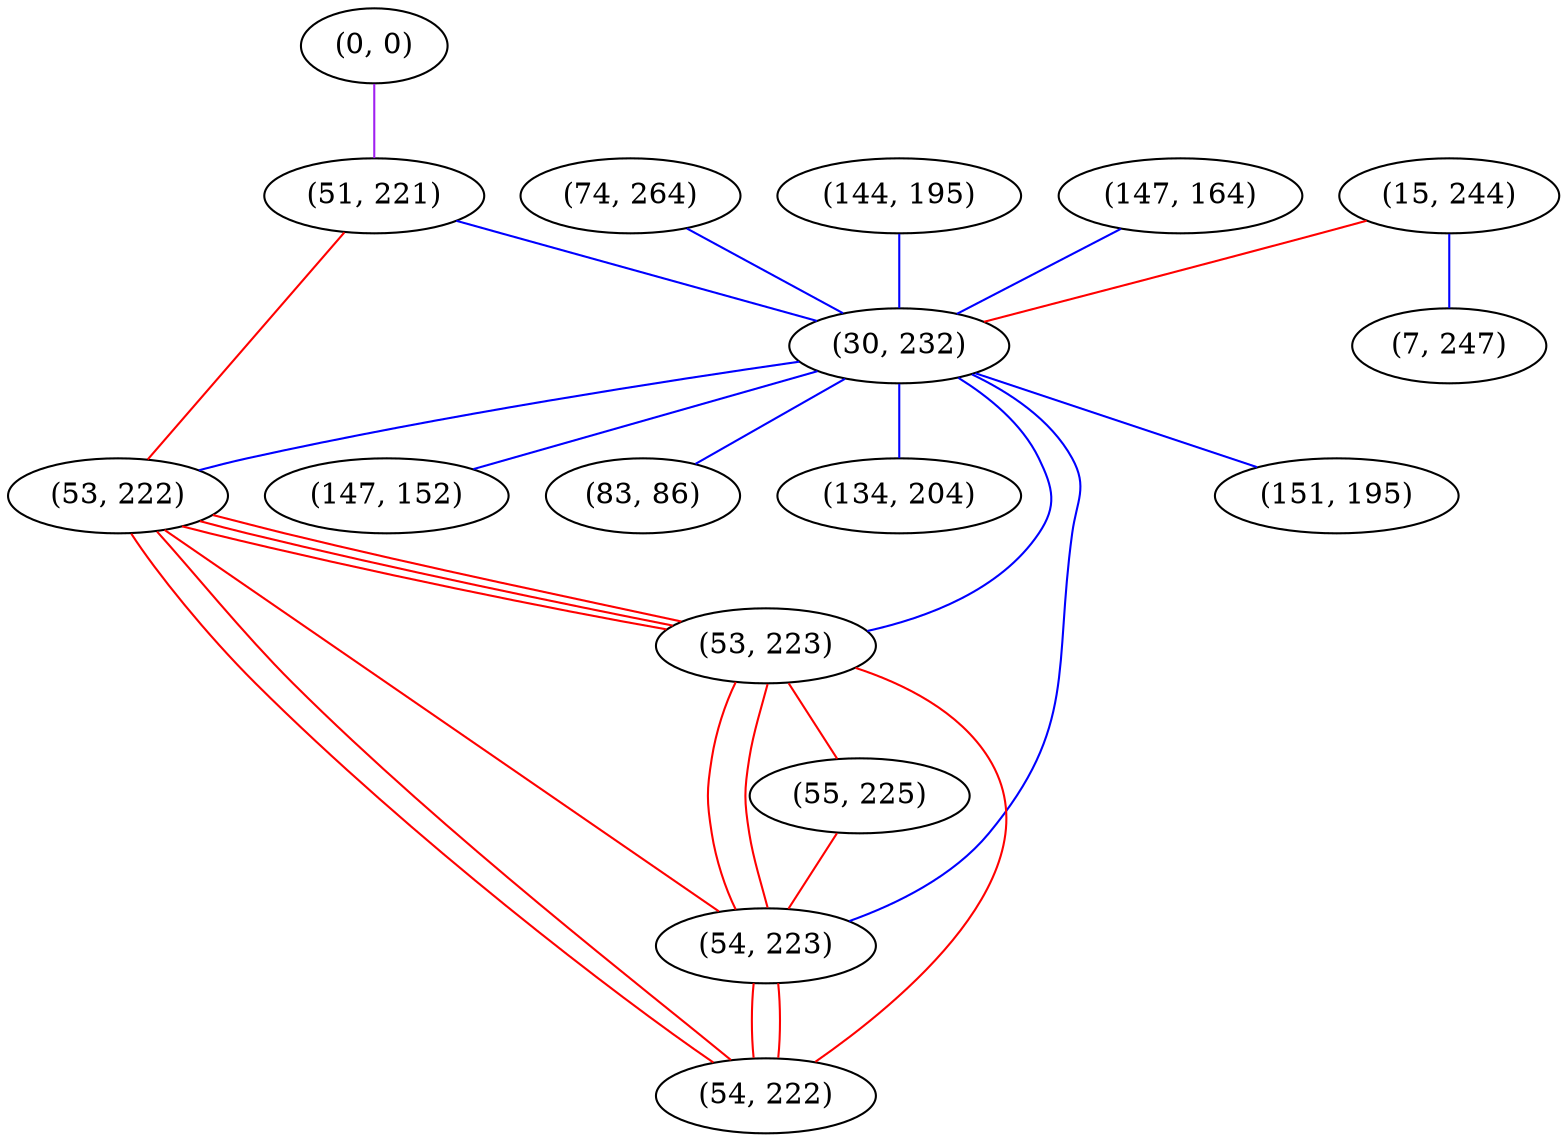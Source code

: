 graph "" {
"(74, 264)";
"(0, 0)";
"(51, 221)";
"(15, 244)";
"(144, 195)";
"(147, 164)";
"(30, 232)";
"(53, 222)";
"(151, 195)";
"(53, 223)";
"(147, 152)";
"(83, 86)";
"(55, 225)";
"(134, 204)";
"(54, 223)";
"(7, 247)";
"(54, 222)";
"(74, 264)" -- "(30, 232)"  [color=blue, key=0, weight=3];
"(0, 0)" -- "(51, 221)"  [color=purple, key=0, weight=4];
"(51, 221)" -- "(53, 222)"  [color=red, key=0, weight=1];
"(51, 221)" -- "(30, 232)"  [color=blue, key=0, weight=3];
"(15, 244)" -- "(30, 232)"  [color=red, key=0, weight=1];
"(15, 244)" -- "(7, 247)"  [color=blue, key=0, weight=3];
"(144, 195)" -- "(30, 232)"  [color=blue, key=0, weight=3];
"(147, 164)" -- "(30, 232)"  [color=blue, key=0, weight=3];
"(30, 232)" -- "(53, 222)"  [color=blue, key=0, weight=3];
"(30, 232)" -- "(151, 195)"  [color=blue, key=0, weight=3];
"(30, 232)" -- "(53, 223)"  [color=blue, key=0, weight=3];
"(30, 232)" -- "(147, 152)"  [color=blue, key=0, weight=3];
"(30, 232)" -- "(83, 86)"  [color=blue, key=0, weight=3];
"(30, 232)" -- "(134, 204)"  [color=blue, key=0, weight=3];
"(30, 232)" -- "(54, 223)"  [color=blue, key=0, weight=3];
"(53, 222)" -- "(53, 223)"  [color=red, key=0, weight=1];
"(53, 222)" -- "(53, 223)"  [color=red, key=1, weight=1];
"(53, 222)" -- "(53, 223)"  [color=red, key=2, weight=1];
"(53, 222)" -- "(54, 223)"  [color=red, key=0, weight=1];
"(53, 222)" -- "(54, 222)"  [color=red, key=0, weight=1];
"(53, 222)" -- "(54, 222)"  [color=red, key=1, weight=1];
"(53, 223)" -- "(54, 222)"  [color=red, key=0, weight=1];
"(53, 223)" -- "(54, 223)"  [color=red, key=0, weight=1];
"(53, 223)" -- "(54, 223)"  [color=red, key=1, weight=1];
"(53, 223)" -- "(55, 225)"  [color=red, key=0, weight=1];
"(55, 225)" -- "(54, 223)"  [color=red, key=0, weight=1];
"(54, 223)" -- "(54, 222)"  [color=red, key=0, weight=1];
"(54, 223)" -- "(54, 222)"  [color=red, key=1, weight=1];
}

